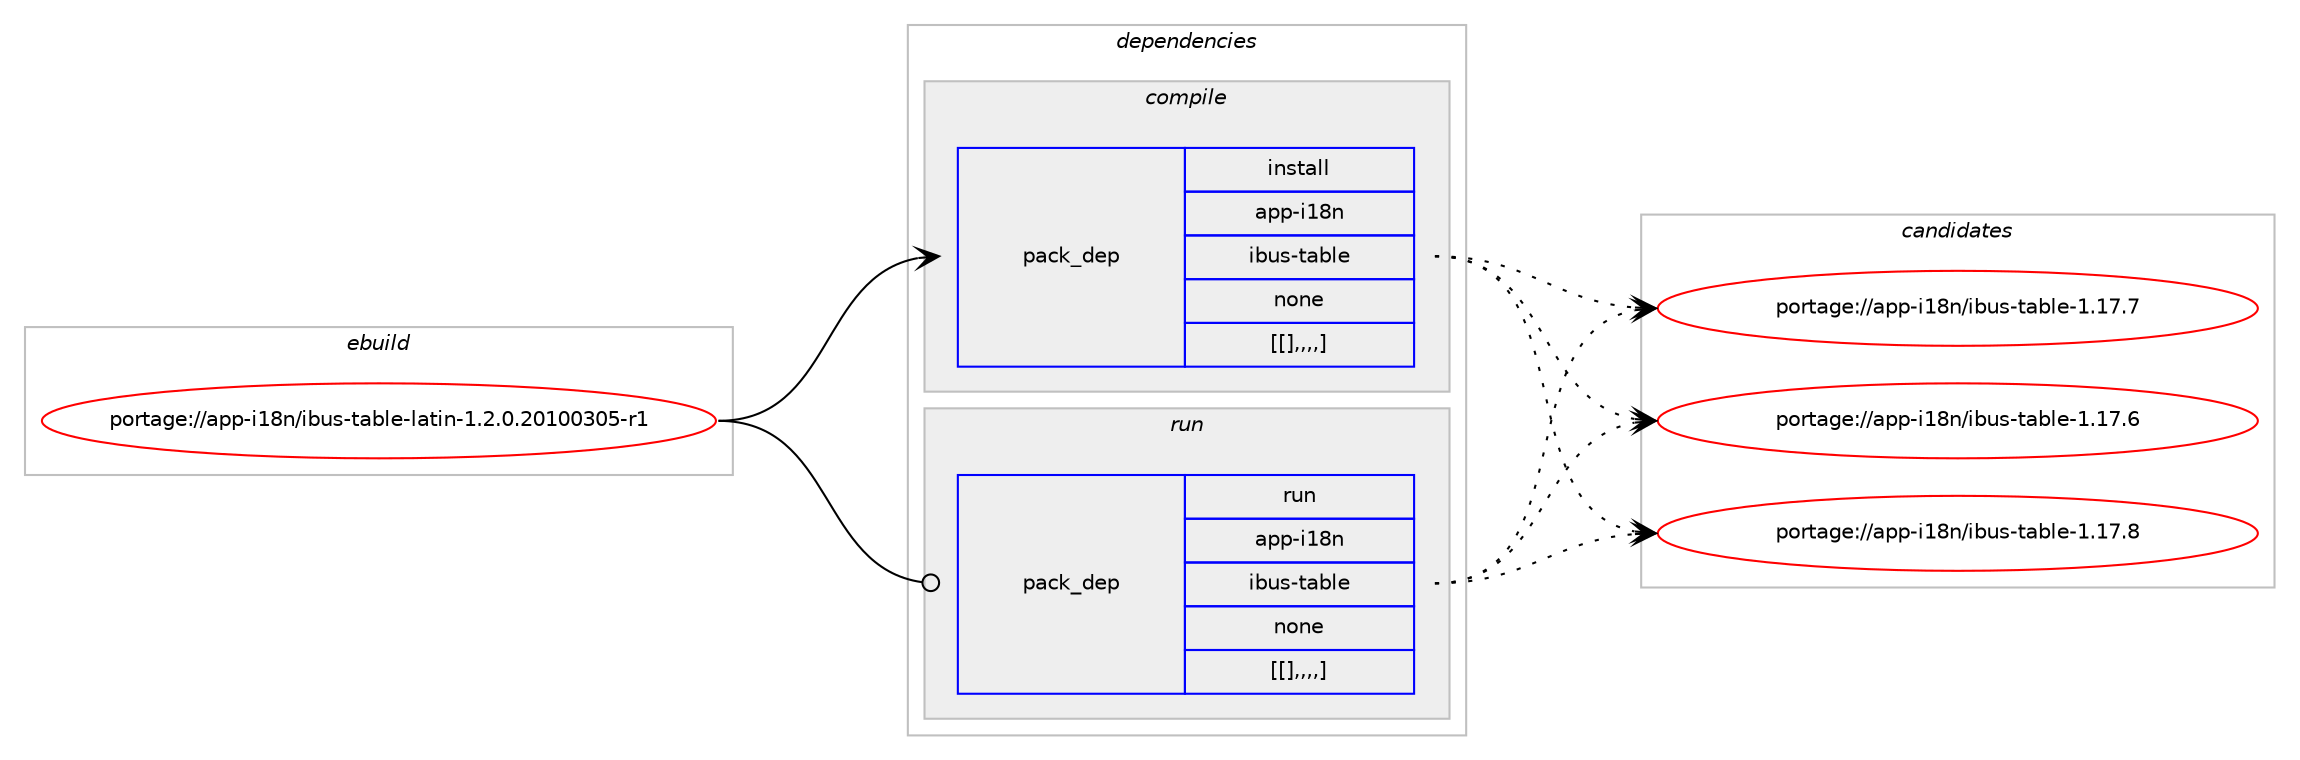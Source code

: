 digraph prolog {

# *************
# Graph options
# *************

newrank=true;
concentrate=true;
compound=true;
graph [rankdir=LR,fontname=Helvetica,fontsize=10,ranksep=1.5];#, ranksep=2.5, nodesep=0.2];
edge  [arrowhead=vee];
node  [fontname=Helvetica,fontsize=10];

# **********
# The ebuild
# **********

subgraph cluster_leftcol {
color=gray;
label=<<i>ebuild</i>>;
id [label="portage://app-i18n/ibus-table-latin-1.2.0.20100305-r1", color=red, width=4, href="../app-i18n/ibus-table-latin-1.2.0.20100305-r1.svg"];
}

# ****************
# The dependencies
# ****************

subgraph cluster_midcol {
color=gray;
label=<<i>dependencies</i>>;
subgraph cluster_compile {
fillcolor="#eeeeee";
style=filled;
label=<<i>compile</i>>;
subgraph pack26559 {
dependency38226 [label=<<TABLE BORDER="0" CELLBORDER="1" CELLSPACING="0" CELLPADDING="4" WIDTH="220"><TR><TD ROWSPAN="6" CELLPADDING="30">pack_dep</TD></TR><TR><TD WIDTH="110">install</TD></TR><TR><TD>app-i18n</TD></TR><TR><TD>ibus-table</TD></TR><TR><TD>none</TD></TR><TR><TD>[[],,,,]</TD></TR></TABLE>>, shape=none, color=blue];
}
id:e -> dependency38226:w [weight=20,style="solid",arrowhead="vee"];
}
subgraph cluster_compileandrun {
fillcolor="#eeeeee";
style=filled;
label=<<i>compile and run</i>>;
}
subgraph cluster_run {
fillcolor="#eeeeee";
style=filled;
label=<<i>run</i>>;
subgraph pack26560 {
dependency38227 [label=<<TABLE BORDER="0" CELLBORDER="1" CELLSPACING="0" CELLPADDING="4" WIDTH="220"><TR><TD ROWSPAN="6" CELLPADDING="30">pack_dep</TD></TR><TR><TD WIDTH="110">run</TD></TR><TR><TD>app-i18n</TD></TR><TR><TD>ibus-table</TD></TR><TR><TD>none</TD></TR><TR><TD>[[],,,,]</TD></TR></TABLE>>, shape=none, color=blue];
}
id:e -> dependency38227:w [weight=20,style="solid",arrowhead="odot"];
}
}

# **************
# The candidates
# **************

subgraph cluster_choices {
rank=same;
color=gray;
label=<<i>candidates</i>>;

subgraph choice26559 {
color=black;
nodesep=1;
choice97112112451054956110471059811711545116979810810145494649554656 [label="portage://app-i18n/ibus-table-1.17.8", color=red, width=4,href="../app-i18n/ibus-table-1.17.8.svg"];
choice97112112451054956110471059811711545116979810810145494649554655 [label="portage://app-i18n/ibus-table-1.17.7", color=red, width=4,href="../app-i18n/ibus-table-1.17.7.svg"];
choice97112112451054956110471059811711545116979810810145494649554654 [label="portage://app-i18n/ibus-table-1.17.6", color=red, width=4,href="../app-i18n/ibus-table-1.17.6.svg"];
dependency38226:e -> choice97112112451054956110471059811711545116979810810145494649554656:w [style=dotted,weight="100"];
dependency38226:e -> choice97112112451054956110471059811711545116979810810145494649554655:w [style=dotted,weight="100"];
dependency38226:e -> choice97112112451054956110471059811711545116979810810145494649554654:w [style=dotted,weight="100"];
}
subgraph choice26560 {
color=black;
nodesep=1;
choice97112112451054956110471059811711545116979810810145494649554656 [label="portage://app-i18n/ibus-table-1.17.8", color=red, width=4,href="../app-i18n/ibus-table-1.17.8.svg"];
choice97112112451054956110471059811711545116979810810145494649554655 [label="portage://app-i18n/ibus-table-1.17.7", color=red, width=4,href="../app-i18n/ibus-table-1.17.7.svg"];
choice97112112451054956110471059811711545116979810810145494649554654 [label="portage://app-i18n/ibus-table-1.17.6", color=red, width=4,href="../app-i18n/ibus-table-1.17.6.svg"];
dependency38227:e -> choice97112112451054956110471059811711545116979810810145494649554656:w [style=dotted,weight="100"];
dependency38227:e -> choice97112112451054956110471059811711545116979810810145494649554655:w [style=dotted,weight="100"];
dependency38227:e -> choice97112112451054956110471059811711545116979810810145494649554654:w [style=dotted,weight="100"];
}
}

}
